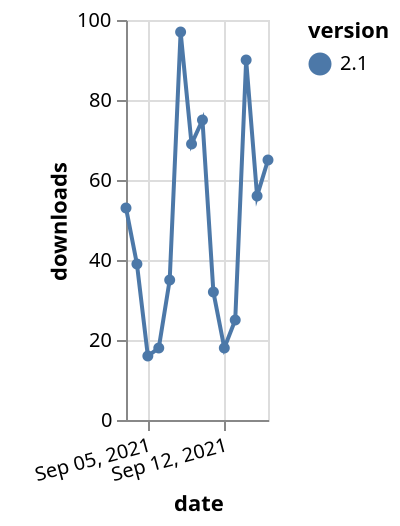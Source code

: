 {"$schema": "https://vega.github.io/schema/vega-lite/v5.json", "description": "A simple bar chart with embedded data.", "data": {"values": [{"date": "2021-09-03", "total": 74198, "delta": 53, "version": "2.1"}, {"date": "2021-09-04", "total": 74237, "delta": 39, "version": "2.1"}, {"date": "2021-09-05", "total": 74253, "delta": 16, "version": "2.1"}, {"date": "2021-09-06", "total": 74271, "delta": 18, "version": "2.1"}, {"date": "2021-09-07", "total": 74306, "delta": 35, "version": "2.1"}, {"date": "2021-09-08", "total": 74403, "delta": 97, "version": "2.1"}, {"date": "2021-09-09", "total": 74472, "delta": 69, "version": "2.1"}, {"date": "2021-09-10", "total": 74547, "delta": 75, "version": "2.1"}, {"date": "2021-09-11", "total": 74579, "delta": 32, "version": "2.1"}, {"date": "2021-09-12", "total": 74597, "delta": 18, "version": "2.1"}, {"date": "2021-09-13", "total": 74622, "delta": 25, "version": "2.1"}, {"date": "2021-09-14", "total": 74712, "delta": 90, "version": "2.1"}, {"date": "2021-09-15", "total": 74768, "delta": 56, "version": "2.1"}, {"date": "2021-09-16", "total": 74833, "delta": 65, "version": "2.1"}]}, "width": "container", "mark": {"type": "line", "point": {"filled": true}}, "encoding": {"x": {"field": "date", "type": "temporal", "timeUnit": "yearmonthdate", "title": "date", "axis": {"labelAngle": -15}}, "y": {"field": "delta", "type": "quantitative", "title": "downloads"}, "color": {"field": "version", "type": "nominal"}, "tooltip": {"field": "delta"}}}